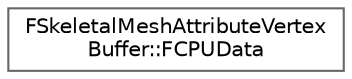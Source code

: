 digraph "Graphical Class Hierarchy"
{
 // INTERACTIVE_SVG=YES
 // LATEX_PDF_SIZE
  bgcolor="transparent";
  edge [fontname=Helvetica,fontsize=10,labelfontname=Helvetica,labelfontsize=10];
  node [fontname=Helvetica,fontsize=10,shape=box,height=0.2,width=0.4];
  rankdir="LR";
  Node0 [id="Node000000",label="FSkeletalMeshAttributeVertex\lBuffer::FCPUData",height=0.2,width=0.4,color="grey40", fillcolor="white", style="filled",URL="$d4/dd8/structFSkeletalMeshAttributeVertexBuffer_1_1FCPUData.html",tooltip=" "];
}
